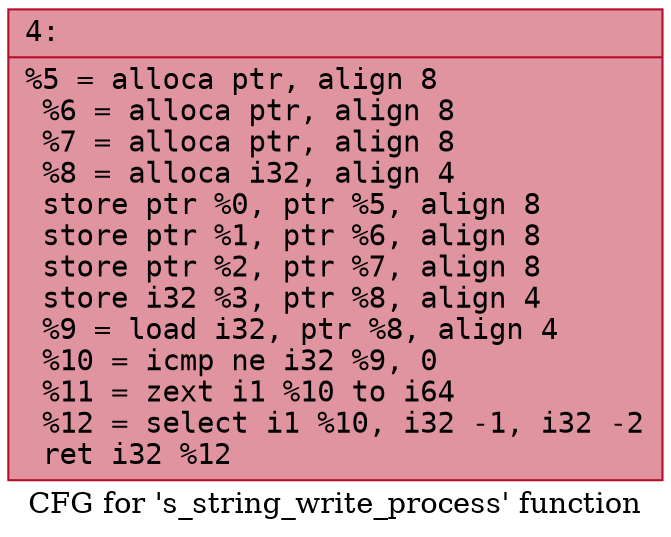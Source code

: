 digraph "CFG for 's_string_write_process' function" {
	label="CFG for 's_string_write_process' function";

	Node0x6000032146e0 [shape=record,color="#b70d28ff", style=filled, fillcolor="#b70d2870" fontname="Courier",label="{4:\l|  %5 = alloca ptr, align 8\l  %6 = alloca ptr, align 8\l  %7 = alloca ptr, align 8\l  %8 = alloca i32, align 4\l  store ptr %0, ptr %5, align 8\l  store ptr %1, ptr %6, align 8\l  store ptr %2, ptr %7, align 8\l  store i32 %3, ptr %8, align 4\l  %9 = load i32, ptr %8, align 4\l  %10 = icmp ne i32 %9, 0\l  %11 = zext i1 %10 to i64\l  %12 = select i1 %10, i32 -1, i32 -2\l  ret i32 %12\l}"];
}
